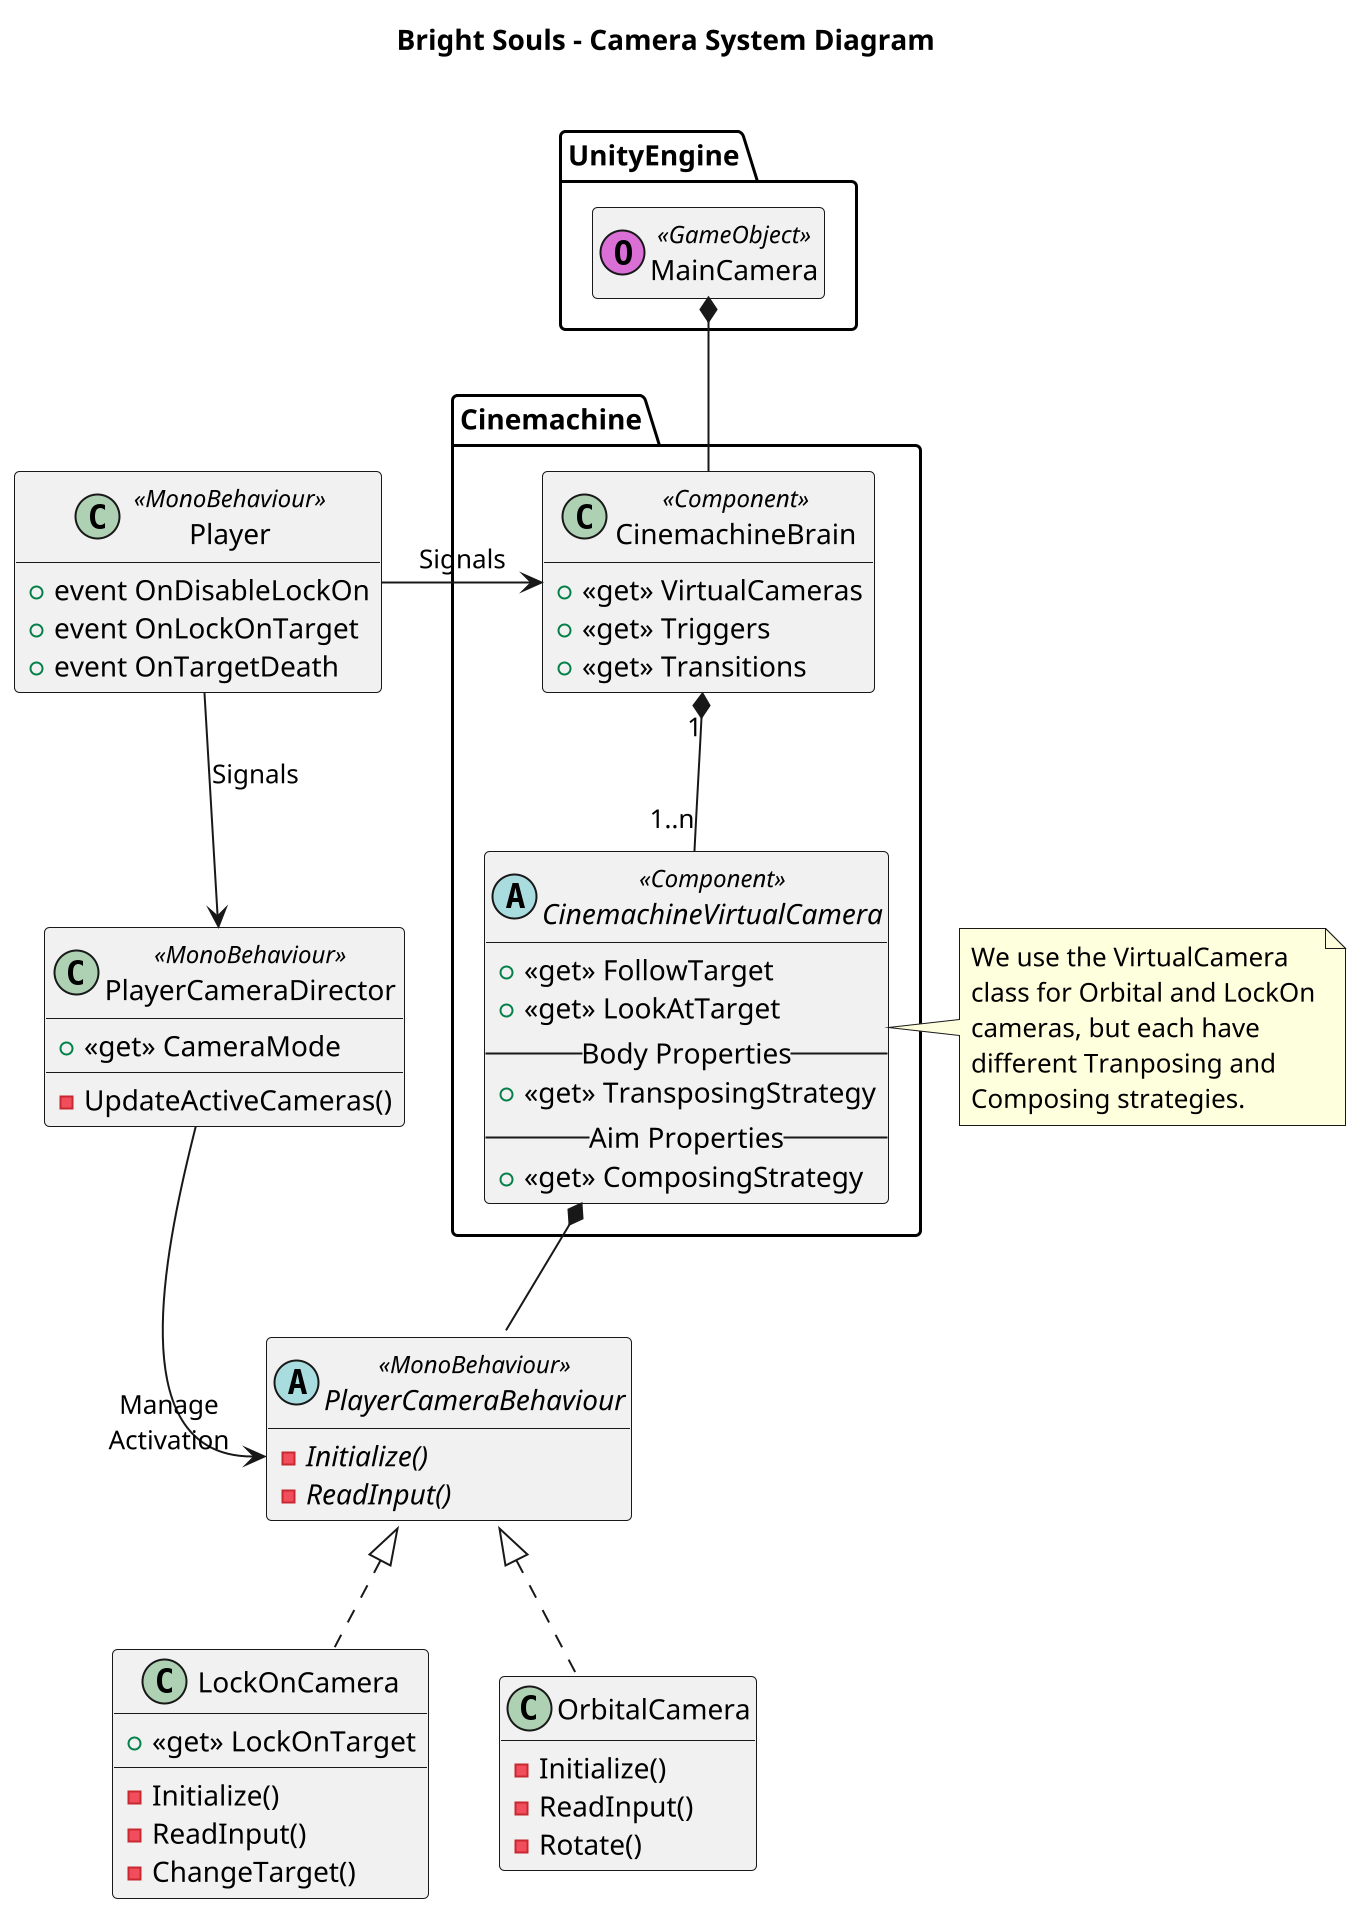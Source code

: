 @startuml Camera Details
title Bright Souls - Camera System Diagram\n

package Cinemachine {
    class CinemachineBrain <<Component>> {
        +<<get>> VirtualCameras
        +<<get>> Triggers
        +<<get>> Transitions
    }
    abstract CinemachineVirtualCamera <<Component>> {
        +<<get>> FollowTarget
        +<<get>> LookAtTarget
        -- Body Properties --
        +<<get>> TransposingStrategy
        -- Aim Properties --
        +<<get>> ComposingStrategy
    }
}

note right : We use the VirtualCamera\nclass for Orbital and LockOn\ncameras, but each have\ndifferent Tranposing and\nComposing strategies.

package UnityEngine {
    class MainCamera << (O,orchid) GameObject>> {
    }
}

MainCamera *-- CinemachineBrain
CinemachineBrain "1" *-- "1..n" CinemachineVirtualCamera

class Player <<MonoBehaviour>> {
    +event OnDisableLockOn
    +event OnLockOnTarget
    +event OnTargetDeath
}

Player -r-> CinemachineBrain : Signals

abstract PlayerCameraBehaviour <<MonoBehaviour>> {
    - {abstract} Initialize()
    - {abstract} ReadInput()
}

CinemachineVirtualCamera *-- PlayerCameraBehaviour

class PlayerCameraDirector <<MonoBehaviour>> {
    +<<get>> CameraMode
    -UpdateActiveCameras()
}

Player --> PlayerCameraDirector : Signals
PlayerCameraDirector --> "Manage   \nActivation   " PlayerCameraBehaviour::Initialize

class LockOnCamera implements PlayerCameraBehaviour {
    +<<get>> LockOnTarget
    -Initialize()
    -ReadInput()
    -ChangeTarget()
}

class OrbitalCamera implements PlayerCameraBehaviour {
    -Initialize()
    -ReadInput()
    -Rotate()
}

scale 2
hide empty members
@enduml